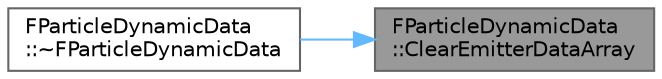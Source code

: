digraph "FParticleDynamicData::ClearEmitterDataArray"
{
 // INTERACTIVE_SVG=YES
 // LATEX_PDF_SIZE
  bgcolor="transparent";
  edge [fontname=Helvetica,fontsize=10,labelfontname=Helvetica,labelfontsize=10];
  node [fontname=Helvetica,fontsize=10,shape=box,height=0.2,width=0.4];
  rankdir="RL";
  Node1 [id="Node000001",label="FParticleDynamicData\l::ClearEmitterDataArray",height=0.2,width=0.4,color="gray40", fillcolor="grey60", style="filled", fontcolor="black",tooltip=" "];
  Node1 -> Node2 [id="edge1_Node000001_Node000002",dir="back",color="steelblue1",style="solid",tooltip=" "];
  Node2 [id="Node000002",label="FParticleDynamicData\l::~FParticleDynamicData",height=0.2,width=0.4,color="grey40", fillcolor="white", style="filled",URL="$dc/dc4/classFParticleDynamicData.html#a02df6f712739484b54a12910398a3192",tooltip=" "];
}
